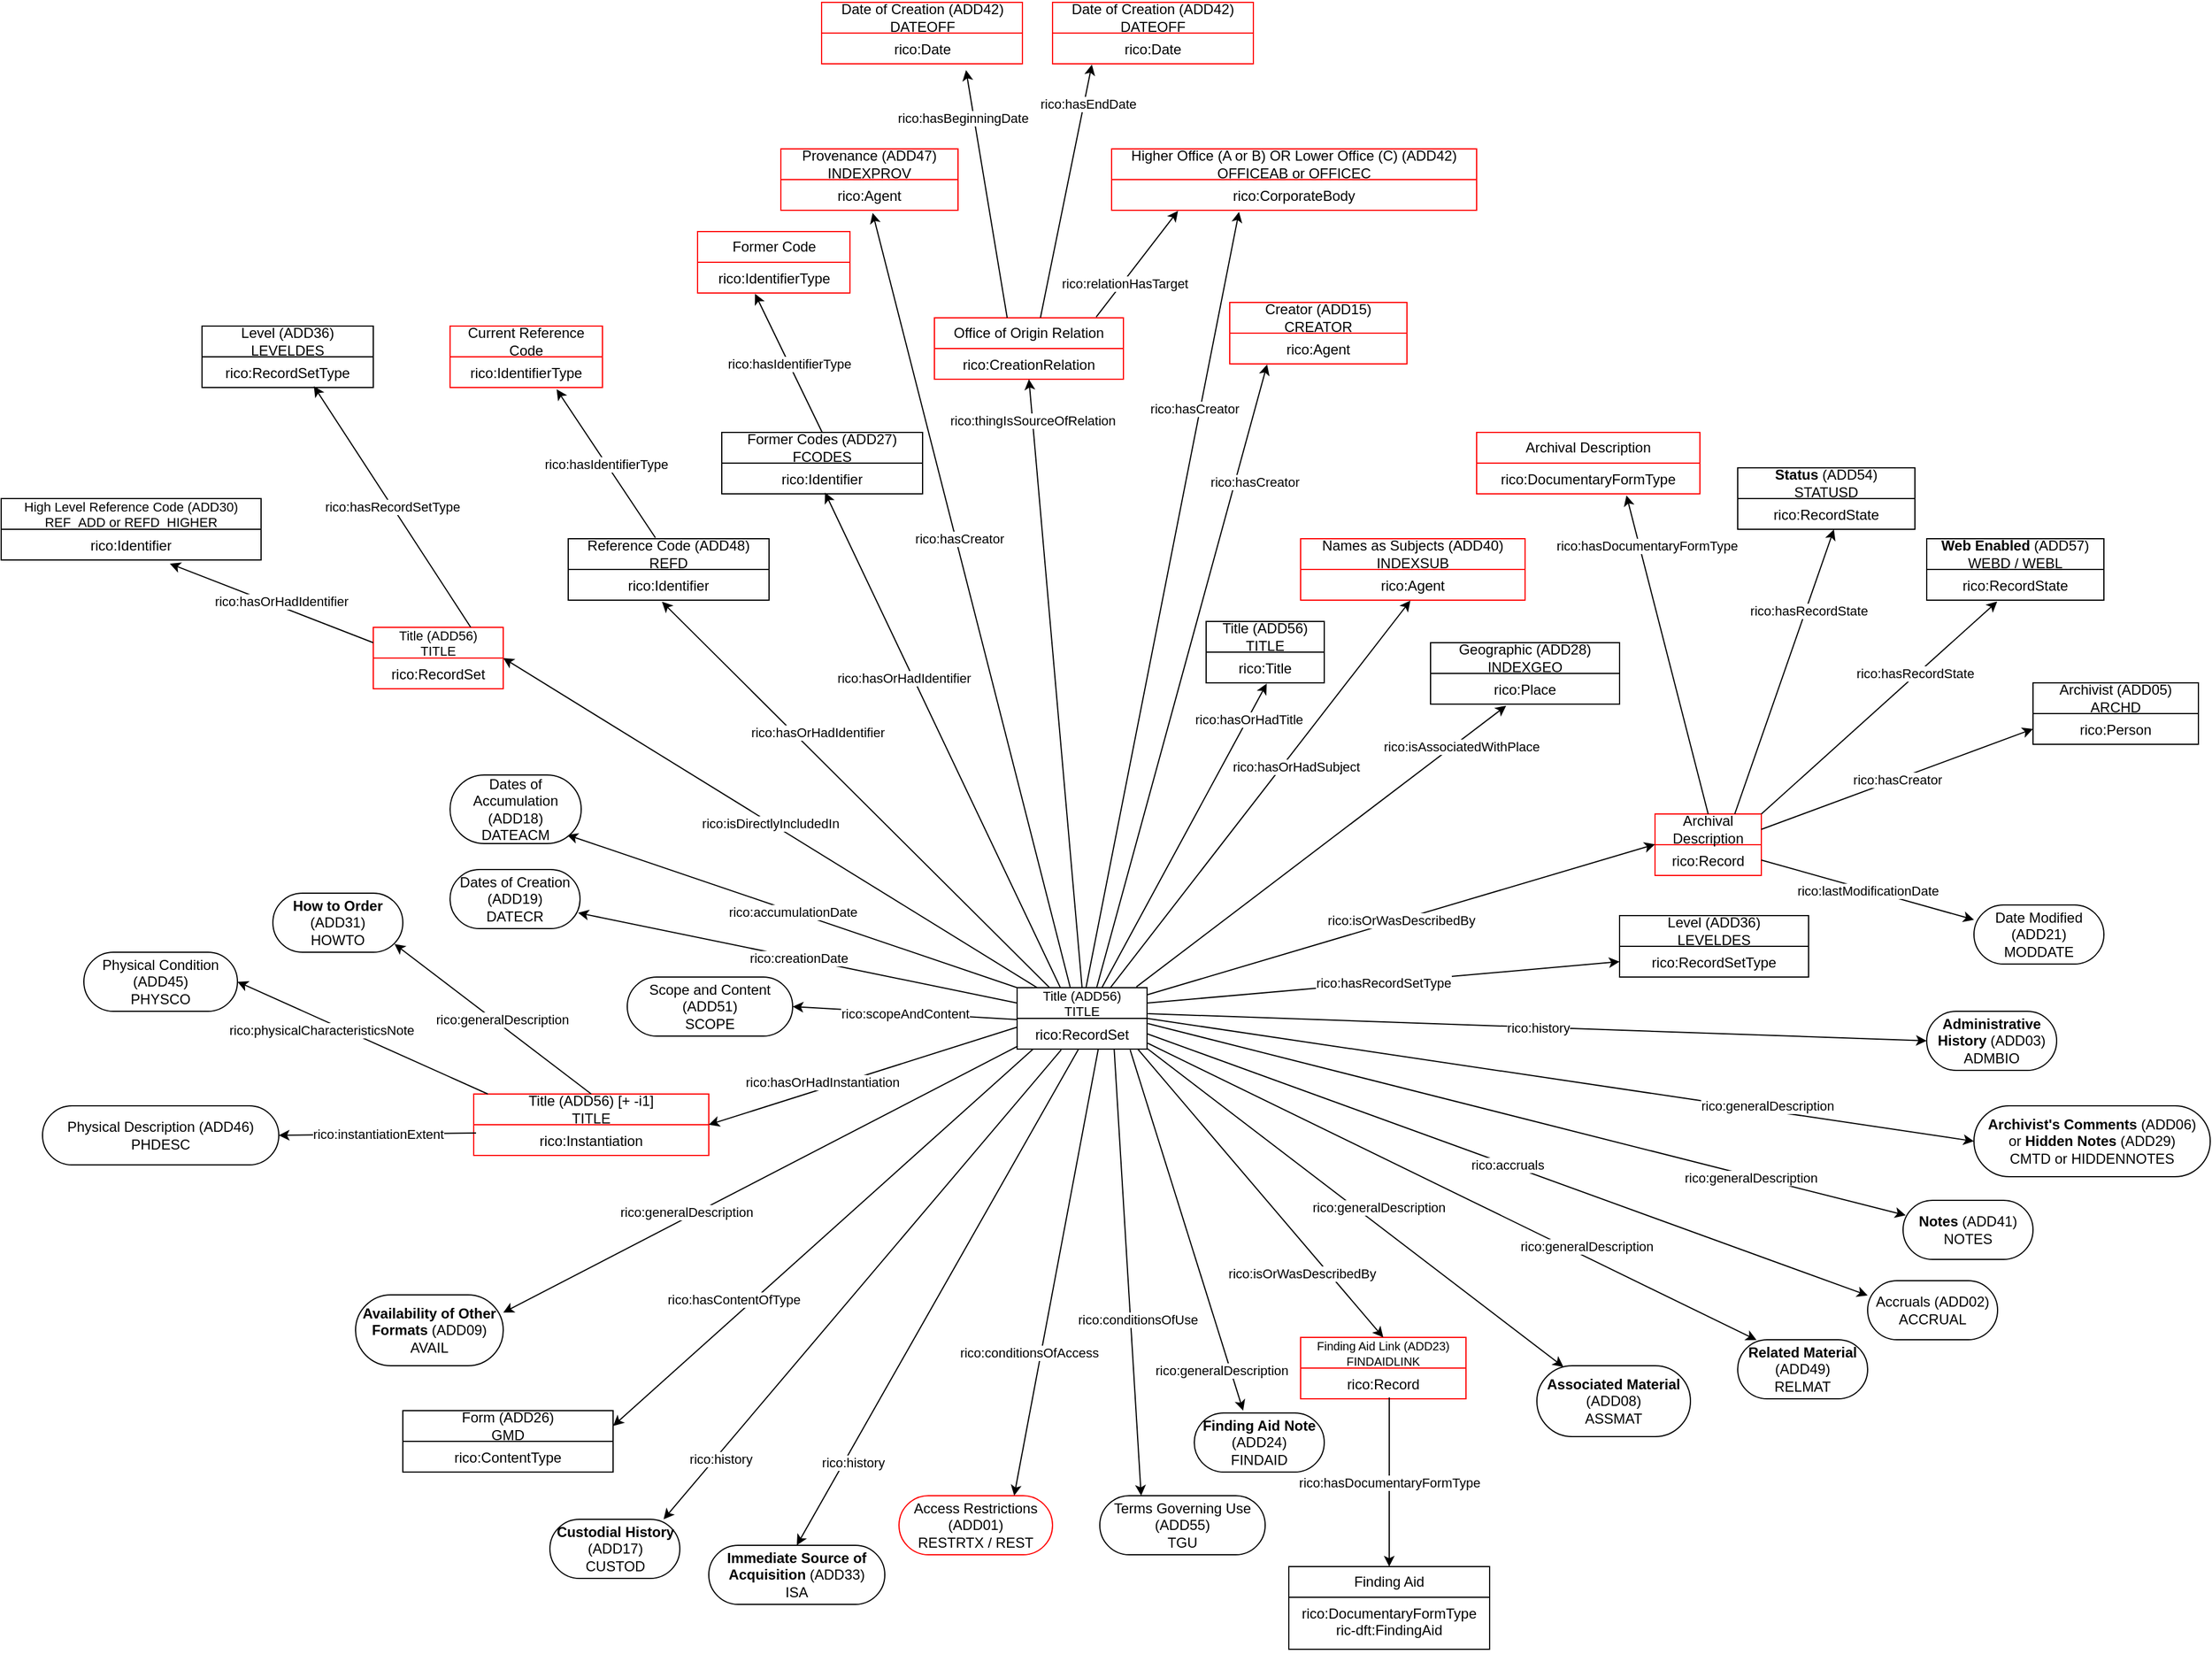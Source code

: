 <mxfile version="24.6.4" type="device">
  <diagram name="Page-1" id="_9r6geDOEYo5xFr4fmT0">
    <mxGraphModel dx="1909" dy="1660" grid="1" gridSize="10" guides="1" tooltips="1" connect="1" arrows="1" fold="1" page="1" pageScale="1" pageWidth="850" pageHeight="1100" background="#FFFFFF" math="0" shadow="0">
      <root>
        <mxCell id="0" />
        <mxCell id="1" parent="0" />
        <mxCell id="sWa0SD8Ajx1KSGOqKPP4-1" value="&lt;font style=&quot;font-size: 11px;&quot;&gt;Title (ADD56)&lt;/font&gt;&lt;div style=&quot;font-size: 11px;&quot;&gt;&lt;font style=&quot;font-size: 11px;&quot;&gt;TITLE&lt;/font&gt;&lt;/div&gt;" style="swimlane;fontStyle=0;childLayout=stackLayout;horizontal=1;startSize=26;fillColor=none;horizontalStack=0;resizeParent=1;resizeParentMax=0;resizeLast=0;collapsible=1;marginBottom=0;whiteSpace=wrap;html=1;" parent="1" vertex="1">
          <mxGeometry x="320" y="370" width="110" height="52" as="geometry" />
        </mxCell>
        <mxCell id="sWa0SD8Ajx1KSGOqKPP4-2" value="rico:RecordSet" style="text;strokeColor=none;fillColor=none;align=center;verticalAlign=top;spacingLeft=4;spacingRight=4;overflow=hidden;rotatable=0;points=[[0,0.5],[1,0.5]];portConstraint=eastwest;whiteSpace=wrap;html=1;" parent="sWa0SD8Ajx1KSGOqKPP4-1" vertex="1">
          <mxGeometry y="26" width="110" height="26" as="geometry" />
        </mxCell>
        <mxCell id="sWa0SD8Ajx1KSGOqKPP4-3" value="Level (ADD36)&lt;div&gt;LEVELDES&lt;/div&gt;" style="swimlane;fontStyle=0;childLayout=stackLayout;horizontal=1;startSize=26;fillColor=none;horizontalStack=0;resizeParent=1;resizeParentMax=0;resizeLast=0;collapsible=1;marginBottom=0;whiteSpace=wrap;html=1;" parent="1" vertex="1">
          <mxGeometry x="830" y="309" width="160" height="52" as="geometry">
            <mxRectangle x="981" y="570" width="50" height="40" as="alternateBounds" />
          </mxGeometry>
        </mxCell>
        <mxCell id="sWa0SD8Ajx1KSGOqKPP4-4" value="rico:RecordSetType&lt;div&gt;&lt;br&gt;&lt;/div&gt;" style="text;strokeColor=none;fillColor=none;align=center;verticalAlign=top;spacingLeft=4;spacingRight=4;overflow=hidden;rotatable=0;points=[[0,0.5],[1,0.5]];portConstraint=eastwest;whiteSpace=wrap;html=1;" parent="sWa0SD8Ajx1KSGOqKPP4-3" vertex="1">
          <mxGeometry y="26" width="160" height="26" as="geometry" />
        </mxCell>
        <mxCell id="sWa0SD8Ajx1KSGOqKPP4-5" value="" style="endArrow=classic;html=1;rounded=0;entryX=0;entryY=0.5;entryDx=0;entryDy=0;exitX=1;exitY=0.25;exitDx=0;exitDy=0;" parent="1" source="sWa0SD8Ajx1KSGOqKPP4-1" target="sWa0SD8Ajx1KSGOqKPP4-4" edge="1">
          <mxGeometry relative="1" as="geometry">
            <mxPoint x="530" y="380" as="sourcePoint" />
            <mxPoint x="610" y="390" as="targetPoint" />
          </mxGeometry>
        </mxCell>
        <mxCell id="sWa0SD8Ajx1KSGOqKPP4-6" value="rico:hasRecordSetType" style="edgeLabel;resizable=0;html=1;;align=center;verticalAlign=middle;" parent="sWa0SD8Ajx1KSGOqKPP4-5" connectable="0" vertex="1">
          <mxGeometry relative="1" as="geometry" />
        </mxCell>
        <mxCell id="sWa0SD8Ajx1KSGOqKPP4-11" value="Scope and Content (ADD51)&lt;div&gt;SCOPE&lt;/div&gt;" style="html=1;whiteSpace=wrap;rounded=1;arcSize=50;" parent="1" vertex="1">
          <mxGeometry x="-10" y="361" width="140" height="50" as="geometry" />
        </mxCell>
        <mxCell id="sWa0SD8Ajx1KSGOqKPP4-12" value="" style="endArrow=classic;html=1;rounded=0;exitX=0.003;exitY=0.038;exitDx=0;exitDy=0;exitPerimeter=0;entryX=1;entryY=0.5;entryDx=0;entryDy=0;" parent="1" source="sWa0SD8Ajx1KSGOqKPP4-2" target="sWa0SD8Ajx1KSGOqKPP4-11" edge="1">
          <mxGeometry relative="1" as="geometry">
            <mxPoint x="290" y="400" as="sourcePoint" />
            <mxPoint x="130" y="400" as="targetPoint" />
          </mxGeometry>
        </mxCell>
        <mxCell id="sWa0SD8Ajx1KSGOqKPP4-13" value="rico:scopeAndContent" style="edgeLabel;resizable=0;html=1;;align=center;verticalAlign=middle;" parent="sWa0SD8Ajx1KSGOqKPP4-12" connectable="0" vertex="1">
          <mxGeometry relative="1" as="geometry" />
        </mxCell>
        <mxCell id="sWa0SD8Ajx1KSGOqKPP4-14" value="&lt;font style=&quot;font-size: 12px;&quot;&gt;Title (ADD56) [+ -i1]&lt;/font&gt;&lt;div style=&quot;&quot;&gt;TITLE&lt;/div&gt;" style="swimlane;fontStyle=0;childLayout=stackLayout;horizontal=1;startSize=26;fillColor=none;horizontalStack=0;resizeParent=1;resizeParentMax=0;resizeLast=0;collapsible=1;marginBottom=0;whiteSpace=wrap;html=1;strokeColor=#FF0000;" parent="1" vertex="1">
          <mxGeometry x="-140" y="460" width="199" height="52" as="geometry" />
        </mxCell>
        <mxCell id="sWa0SD8Ajx1KSGOqKPP4-15" value="rico:Instantiation&lt;div&gt;&lt;br&gt;&lt;/div&gt;" style="text;strokeColor=none;fillColor=none;align=center;verticalAlign=top;spacingLeft=4;spacingRight=4;overflow=hidden;rotatable=0;points=[[0,0.5],[1,0.5]];portConstraint=eastwest;whiteSpace=wrap;html=1;" parent="sWa0SD8Ajx1KSGOqKPP4-14" vertex="1">
          <mxGeometry y="26" width="199" height="26" as="geometry" />
        </mxCell>
        <mxCell id="K4QZWATomJR9_dxTVFmW-19" value="" style="endArrow=classic;html=1;rounded=0;entryX=0.875;entryY=0;entryDx=0;entryDy=0;entryPerimeter=0;exitX=0.339;exitY=1.026;exitDx=0;exitDy=0;exitPerimeter=0;" parent="1" source="sWa0SD8Ajx1KSGOqKPP4-2" target="K4QZWATomJR9_dxTVFmW-21" edge="1">
          <mxGeometry relative="1" as="geometry">
            <mxPoint x="361" y="420" as="sourcePoint" />
            <mxPoint x="260" y="770" as="targetPoint" />
          </mxGeometry>
        </mxCell>
        <mxCell id="K4QZWATomJR9_dxTVFmW-20" value="rico:history" style="edgeLabel;resizable=0;html=1;;align=center;verticalAlign=middle;" parent="K4QZWATomJR9_dxTVFmW-19" connectable="0" vertex="1">
          <mxGeometry relative="1" as="geometry">
            <mxPoint x="-120" y="147" as="offset" />
          </mxGeometry>
        </mxCell>
        <mxCell id="K4QZWATomJR9_dxTVFmW-21" value="&lt;b&gt;Custodial History &lt;/b&gt;(ADD17)&lt;div&gt;CUSTOD&lt;/div&gt;" style="html=1;whiteSpace=wrap;rounded=1;arcSize=50;" parent="1" vertex="1">
          <mxGeometry x="-75.5" y="820" width="110" height="50" as="geometry" />
        </mxCell>
        <mxCell id="K4QZWATomJR9_dxTVFmW-24" value="&lt;b&gt;Immediate Source of Acquisition &lt;/b&gt;(ADD33)&lt;div&gt;ISA&lt;/div&gt;" style="html=1;whiteSpace=wrap;rounded=1;arcSize=50;" parent="1" vertex="1">
          <mxGeometry x="59" y="842" width="149" height="50" as="geometry" />
        </mxCell>
        <mxCell id="K4QZWATomJR9_dxTVFmW-27" value="" style="endArrow=classic;html=1;rounded=0;entryX=0.5;entryY=0;entryDx=0;entryDy=0;exitX=0.471;exitY=1.013;exitDx=0;exitDy=0;exitPerimeter=0;" parent="1" source="sWa0SD8Ajx1KSGOqKPP4-2" target="K4QZWATomJR9_dxTVFmW-24" edge="1">
          <mxGeometry relative="1" as="geometry">
            <mxPoint x="370" y="430" as="sourcePoint" />
            <mxPoint x="208" y="805" as="targetPoint" />
          </mxGeometry>
        </mxCell>
        <mxCell id="K4QZWATomJR9_dxTVFmW-28" value="rico:history" style="edgeLabel;resizable=0;html=1;;align=center;verticalAlign=middle;" parent="K4QZWATomJR9_dxTVFmW-27" connectable="0" vertex="1">
          <mxGeometry relative="1" as="geometry">
            <mxPoint x="-72" y="139" as="offset" />
          </mxGeometry>
        </mxCell>
        <mxCell id="K4QZWATomJR9_dxTVFmW-37" value="" style="endArrow=classic;html=1;rounded=0;entryX=1;entryY=0.5;entryDx=0;entryDy=0;exitX=-0.002;exitY=0.288;exitDx=0;exitDy=0;exitPerimeter=0;" parent="1" source="sWa0SD8Ajx1KSGOqKPP4-2" target="sWa0SD8Ajx1KSGOqKPP4-14" edge="1">
          <mxGeometry relative="1" as="geometry">
            <mxPoint x="280" y="420" as="sourcePoint" />
            <mxPoint x="110" y="490" as="targetPoint" />
          </mxGeometry>
        </mxCell>
        <mxCell id="K4QZWATomJR9_dxTVFmW-38" value="rico:hasOrHadInstantiation" style="edgeLabel;resizable=0;html=1;;align=center;verticalAlign=middle;" parent="K4QZWATomJR9_dxTVFmW-37" connectable="0" vertex="1">
          <mxGeometry relative="1" as="geometry">
            <mxPoint x="-34" y="5" as="offset" />
          </mxGeometry>
        </mxCell>
        <mxCell id="K4QZWATomJR9_dxTVFmW-41" value="" style="endArrow=classic;html=1;rounded=0;entryX=1;entryY=0.5;entryDx=0;entryDy=0;exitX=0.01;exitY=0.269;exitDx=0;exitDy=0;exitPerimeter=0;" parent="1" source="sWa0SD8Ajx1KSGOqKPP4-15" target="K4QZWATomJR9_dxTVFmW-45" edge="1">
          <mxGeometry relative="1" as="geometry">
            <mxPoint x="-140" y="494.5" as="sourcePoint" />
            <mxPoint x="-290" y="494.5" as="targetPoint" />
          </mxGeometry>
        </mxCell>
        <mxCell id="K4QZWATomJR9_dxTVFmW-42" value="rico:instantiationExtent" style="edgeLabel;resizable=0;html=1;;align=center;verticalAlign=middle;" parent="K4QZWATomJR9_dxTVFmW-41" connectable="0" vertex="1">
          <mxGeometry relative="1" as="geometry" />
        </mxCell>
        <mxCell id="K4QZWATomJR9_dxTVFmW-45" value="Physical Description (ADD46) PHDESC" style="html=1;whiteSpace=wrap;rounded=1;arcSize=50;strokeColor=#000000;" parent="1" vertex="1">
          <mxGeometry x="-505" y="470" width="200" height="50" as="geometry" />
        </mxCell>
        <mxCell id="vEi_3DjQt7wcUmB-cSFn-1" value="" style="endArrow=classic;html=1;rounded=0;entryX=0.75;entryY=0;entryDx=0;entryDy=0;exitX=0.624;exitY=1.013;exitDx=0;exitDy=0;exitPerimeter=0;" parent="1" source="sWa0SD8Ajx1KSGOqKPP4-2" target="vEi_3DjQt7wcUmB-cSFn-3" edge="1">
          <mxGeometry relative="1" as="geometry">
            <mxPoint x="390" y="422" as="sourcePoint" />
            <mxPoint x="360" y="770" as="targetPoint" />
          </mxGeometry>
        </mxCell>
        <mxCell id="vEi_3DjQt7wcUmB-cSFn-2" value="rico:conditionsOfAccess" style="edgeLabel;resizable=0;html=1;;align=center;verticalAlign=middle;" parent="vEi_3DjQt7wcUmB-cSFn-1" connectable="0" vertex="1">
          <mxGeometry relative="1" as="geometry">
            <mxPoint x="-23" y="68" as="offset" />
          </mxGeometry>
        </mxCell>
        <mxCell id="vEi_3DjQt7wcUmB-cSFn-3" value="Access Restrictions (ADD01)&lt;div&gt;RESTRTX / REST&lt;/div&gt;" style="html=1;whiteSpace=wrap;rounded=1;arcSize=50;strokeColor=#FF0000;" parent="1" vertex="1">
          <mxGeometry x="220" y="800" width="130" height="50" as="geometry" />
        </mxCell>
        <mxCell id="vEi_3DjQt7wcUmB-cSFn-4" value="" style="endArrow=classic;html=1;rounded=0;entryX=0.25;entryY=0;entryDx=0;entryDy=0;exitX=0.747;exitY=1.006;exitDx=0;exitDy=0;exitPerimeter=0;" parent="1" source="sWa0SD8Ajx1KSGOqKPP4-2" target="vEi_3DjQt7wcUmB-cSFn-6" edge="1">
          <mxGeometry relative="1" as="geometry">
            <mxPoint x="400" y="430" as="sourcePoint" />
            <mxPoint x="420" y="780" as="targetPoint" />
          </mxGeometry>
        </mxCell>
        <mxCell id="vEi_3DjQt7wcUmB-cSFn-5" value="rico:conditionsOfUse" style="edgeLabel;resizable=0;html=1;;align=center;verticalAlign=middle;" parent="vEi_3DjQt7wcUmB-cSFn-4" connectable="0" vertex="1">
          <mxGeometry relative="1" as="geometry">
            <mxPoint x="8" y="39" as="offset" />
          </mxGeometry>
        </mxCell>
        <mxCell id="vEi_3DjQt7wcUmB-cSFn-6" value="Terms Governing Use (ADD55)&lt;div&gt;TGU&lt;/div&gt;" style="html=1;whiteSpace=wrap;rounded=1;arcSize=50;" parent="1" vertex="1">
          <mxGeometry x="390" y="800" width="140" height="50" as="geometry" />
        </mxCell>
        <mxCell id="vEi_3DjQt7wcUmB-cSFn-7" value="" style="endArrow=classic;html=1;rounded=0;entryX=0.376;entryY=-0.04;entryDx=0;entryDy=0;entryPerimeter=0;exitX=0.87;exitY=1.026;exitDx=0;exitDy=0;exitPerimeter=0;" parent="1" source="sWa0SD8Ajx1KSGOqKPP4-2" target="vEi_3DjQt7wcUmB-cSFn-9" edge="1">
          <mxGeometry relative="1" as="geometry">
            <mxPoint x="420" y="420" as="sourcePoint" />
            <mxPoint x="510" y="700" as="targetPoint" />
          </mxGeometry>
        </mxCell>
        <mxCell id="vEi_3DjQt7wcUmB-cSFn-8" value="rico:generalDescription" style="edgeLabel;resizable=0;html=1;;align=center;verticalAlign=middle;" parent="vEi_3DjQt7wcUmB-cSFn-7" connectable="0" vertex="1">
          <mxGeometry relative="1" as="geometry">
            <mxPoint x="29" y="118" as="offset" />
          </mxGeometry>
        </mxCell>
        <mxCell id="vEi_3DjQt7wcUmB-cSFn-9" value="&lt;b&gt;Finding Aid Note &lt;/b&gt;(ADD24)&lt;div&gt;FINDAID&lt;/div&gt;" style="html=1;whiteSpace=wrap;rounded=1;arcSize=50;" parent="1" vertex="1">
          <mxGeometry x="470" y="730" width="110" height="50" as="geometry" />
        </mxCell>
        <mxCell id="vEi_3DjQt7wcUmB-cSFn-10" value="&lt;font style=&quot;font-size: 10px;&quot;&gt;Finding Aid Link (ADD23)&lt;/font&gt;&lt;div style=&quot;font-size: 10px;&quot;&gt;&lt;font style=&quot;font-size: 10px;&quot;&gt;FINDAIDLINK&lt;/font&gt;&lt;/div&gt;" style="swimlane;fontStyle=0;childLayout=stackLayout;horizontal=1;startSize=26;fillColor=none;horizontalStack=0;resizeParent=1;resizeParentMax=0;resizeLast=0;collapsible=1;marginBottom=0;whiteSpace=wrap;html=1;strokeColor=#FF0000;" parent="1" vertex="1">
          <mxGeometry x="560" y="666" width="140" height="52" as="geometry" />
        </mxCell>
        <mxCell id="vEi_3DjQt7wcUmB-cSFn-11" value="rico:Record" style="text;strokeColor=none;fillColor=none;align=center;verticalAlign=top;spacingLeft=4;spacingRight=4;overflow=hidden;rotatable=0;points=[[0,0.5],[1,0.5]];portConstraint=eastwest;whiteSpace=wrap;html=1;" parent="vEi_3DjQt7wcUmB-cSFn-10" vertex="1">
          <mxGeometry y="26" width="140" height="26" as="geometry" />
        </mxCell>
        <mxCell id="vEi_3DjQt7wcUmB-cSFn-14" value="Finding Aid" style="swimlane;fontStyle=0;childLayout=stackLayout;horizontal=1;startSize=26;fillColor=none;horizontalStack=0;resizeParent=1;resizeParentMax=0;resizeLast=0;collapsible=1;marginBottom=0;whiteSpace=wrap;html=1;" parent="1" vertex="1">
          <mxGeometry x="550" y="860" width="170" height="70" as="geometry">
            <mxRectangle x="981" y="570" width="50" height="40" as="alternateBounds" />
          </mxGeometry>
        </mxCell>
        <mxCell id="vEi_3DjQt7wcUmB-cSFn-15" value="rico:DocumentaryFormType&lt;div&gt;ric-dft:FindingAid&lt;br&gt;&lt;div&gt;&lt;br&gt;&lt;/div&gt;&lt;/div&gt;" style="text;strokeColor=none;fillColor=none;align=center;verticalAlign=top;spacingLeft=4;spacingRight=4;overflow=hidden;rotatable=0;points=[[0,0.5],[1,0.5]];portConstraint=eastwest;whiteSpace=wrap;html=1;" parent="vEi_3DjQt7wcUmB-cSFn-14" vertex="1">
          <mxGeometry y="26" width="170" height="44" as="geometry" />
        </mxCell>
        <mxCell id="vEi_3DjQt7wcUmB-cSFn-16" value="" style="endArrow=classic;html=1;rounded=0;entryX=0.5;entryY=0;entryDx=0;entryDy=0;exitX=0.536;exitY=0.957;exitDx=0;exitDy=0;exitPerimeter=0;" parent="1" source="vEi_3DjQt7wcUmB-cSFn-11" target="vEi_3DjQt7wcUmB-cSFn-14" edge="1">
          <mxGeometry relative="1" as="geometry">
            <mxPoint x="630" y="750" as="sourcePoint" />
            <mxPoint x="850" y="770" as="targetPoint" />
          </mxGeometry>
        </mxCell>
        <mxCell id="vEi_3DjQt7wcUmB-cSFn-17" value="rico:hasDocumentaryFormType" style="edgeLabel;resizable=0;html=1;;align=center;verticalAlign=middle;" parent="vEi_3DjQt7wcUmB-cSFn-16" connectable="0" vertex="1">
          <mxGeometry relative="1" as="geometry" />
        </mxCell>
        <mxCell id="wiPwyt0miK05mvKJtJq--1" value="" style="endArrow=classic;html=1;rounded=0;entryX=0.5;entryY=0;entryDx=0;entryDy=0;exitX=0.926;exitY=0.987;exitDx=0;exitDy=0;exitPerimeter=0;" parent="1" source="sWa0SD8Ajx1KSGOqKPP4-2" target="vEi_3DjQt7wcUmB-cSFn-10" edge="1">
          <mxGeometry relative="1" as="geometry">
            <mxPoint x="440" y="440" as="sourcePoint" />
            <mxPoint x="540" y="532" as="targetPoint" />
          </mxGeometry>
        </mxCell>
        <mxCell id="wiPwyt0miK05mvKJtJq--2" value="rico:isOrWasDescribedBy" style="edgeLabel;resizable=0;html=1;;align=center;verticalAlign=middle;" parent="wiPwyt0miK05mvKJtJq--1" connectable="0" vertex="1">
          <mxGeometry relative="1" as="geometry">
            <mxPoint x="35" y="68" as="offset" />
          </mxGeometry>
        </mxCell>
        <mxCell id="wiPwyt0miK05mvKJtJq--11" value="" style="endArrow=classic;html=1;rounded=0;exitX=1;exitY=0.5;exitDx=0;exitDy=0;entryX=0;entryY=0.25;entryDx=0;entryDy=0;" parent="1" source="sWa0SD8Ajx1KSGOqKPP4-2" target="wiPwyt0miK05mvKJtJq--13" edge="1">
          <mxGeometry relative="1" as="geometry">
            <mxPoint x="550" y="450" as="sourcePoint" />
            <mxPoint x="920" y="580" as="targetPoint" />
          </mxGeometry>
        </mxCell>
        <mxCell id="wiPwyt0miK05mvKJtJq--12" value="rico:accruals" style="edgeLabel;resizable=0;html=1;;align=center;verticalAlign=middle;" parent="wiPwyt0miK05mvKJtJq--11" connectable="0" vertex="1">
          <mxGeometry relative="1" as="geometry" />
        </mxCell>
        <mxCell id="wiPwyt0miK05mvKJtJq--13" value="Accruals (ADD02)&lt;div&gt;ACCRUAL&lt;/div&gt;" style="html=1;whiteSpace=wrap;rounded=1;arcSize=50;" parent="1" vertex="1">
          <mxGeometry x="1040" y="618" width="110" height="50" as="geometry" />
        </mxCell>
        <mxCell id="wiPwyt0miK05mvKJtJq--14" value="" style="endArrow=classic;html=1;rounded=0;exitX=1.006;exitY=0.167;exitDx=0;exitDy=0;exitPerimeter=0;entryX=0.02;entryY=0.253;entryDx=0;entryDy=0;entryPerimeter=0;" parent="1" source="sWa0SD8Ajx1KSGOqKPP4-2" target="wiPwyt0miK05mvKJtJq--16" edge="1">
          <mxGeometry relative="1" as="geometry">
            <mxPoint x="500" y="420" as="sourcePoint" />
            <mxPoint x="910" y="520" as="targetPoint" />
          </mxGeometry>
        </mxCell>
        <mxCell id="wiPwyt0miK05mvKJtJq--15" value="rico:generalDescription" style="edgeLabel;resizable=0;html=1;;align=center;verticalAlign=middle;" parent="wiPwyt0miK05mvKJtJq--14" connectable="0" vertex="1">
          <mxGeometry relative="1" as="geometry">
            <mxPoint x="189" y="49" as="offset" />
          </mxGeometry>
        </mxCell>
        <mxCell id="wiPwyt0miK05mvKJtJq--16" value="&lt;b&gt;Notes &lt;/b&gt;(ADD41)&lt;div&gt;NOTES&lt;/div&gt;" style="html=1;whiteSpace=wrap;rounded=1;arcSize=50;" parent="1" vertex="1">
          <mxGeometry x="1070" y="550" width="110" height="50" as="geometry" />
        </mxCell>
        <mxCell id="wiPwyt0miK05mvKJtJq--17" value="" style="endArrow=classic;html=1;rounded=0;entryX=1;entryY=0.5;entryDx=0;entryDy=0;exitX=0.06;exitY=0;exitDx=0;exitDy=0;exitPerimeter=0;" parent="1" source="sWa0SD8Ajx1KSGOqKPP4-14" target="wiPwyt0miK05mvKJtJq--19" edge="1">
          <mxGeometry relative="1" as="geometry">
            <mxPoint x="-50" y="430" as="sourcePoint" />
            <mxPoint x="-270.0" y="396" as="targetPoint" />
          </mxGeometry>
        </mxCell>
        <mxCell id="wiPwyt0miK05mvKJtJq--18" value="rico:physicalCharacteristicsNote" style="edgeLabel;resizable=0;html=1;;align=center;verticalAlign=middle;" parent="wiPwyt0miK05mvKJtJq--17" connectable="0" vertex="1">
          <mxGeometry relative="1" as="geometry">
            <mxPoint x="-35" y="-7" as="offset" />
          </mxGeometry>
        </mxCell>
        <mxCell id="wiPwyt0miK05mvKJtJq--19" value="Physical Condition (ADD45)&lt;div&gt;PHYSCO&lt;/div&gt;" style="html=1;whiteSpace=wrap;rounded=1;arcSize=50;strokeColor=#000000;" parent="1" vertex="1">
          <mxGeometry x="-470" y="340" width="130" height="50" as="geometry" />
        </mxCell>
        <mxCell id="wiPwyt0miK05mvKJtJq--20" value="" style="endArrow=classic;html=1;rounded=0;exitX=0.5;exitY=0;exitDx=0;exitDy=0;entryX=0.936;entryY=0.86;entryDx=0;entryDy=0;entryPerimeter=0;" parent="1" source="sWa0SD8Ajx1KSGOqKPP4-14" target="wiPwyt0miK05mvKJtJq--22" edge="1">
          <mxGeometry relative="1" as="geometry">
            <mxPoint x="-211" y="350" as="sourcePoint" />
            <mxPoint x="-130" y="290" as="targetPoint" />
          </mxGeometry>
        </mxCell>
        <mxCell id="wiPwyt0miK05mvKJtJq--21" value="rico:generalDescription" style="edgeLabel;resizable=0;html=1;;align=center;verticalAlign=middle;" parent="wiPwyt0miK05mvKJtJq--20" connectable="0" vertex="1">
          <mxGeometry relative="1" as="geometry">
            <mxPoint x="7" as="offset" />
          </mxGeometry>
        </mxCell>
        <mxCell id="wiPwyt0miK05mvKJtJq--22" value="&lt;b&gt;How to Order &lt;/b&gt;(ADD31)&lt;div&gt;HOWTO&lt;/div&gt;" style="html=1;whiteSpace=wrap;rounded=1;arcSize=50;" parent="1" vertex="1">
          <mxGeometry x="-310" y="290" width="110" height="50" as="geometry" />
        </mxCell>
        <mxCell id="wiPwyt0miK05mvKJtJq--23" value="Reference Code (ADD48)&lt;div&gt;REFD&lt;/div&gt;" style="swimlane;fontStyle=0;childLayout=stackLayout;horizontal=1;startSize=26;fillColor=none;horizontalStack=0;resizeParent=1;resizeParentMax=0;resizeLast=0;collapsible=1;marginBottom=0;whiteSpace=wrap;html=1;" parent="1" vertex="1">
          <mxGeometry x="-60" y="-10" width="170" height="52" as="geometry">
            <mxRectangle x="981" y="570" width="50" height="40" as="alternateBounds" />
          </mxGeometry>
        </mxCell>
        <mxCell id="wiPwyt0miK05mvKJtJq--24" value="rico:Identifier&lt;div&gt;&lt;br&gt;&lt;/div&gt;" style="text;strokeColor=none;fillColor=none;align=center;verticalAlign=top;spacingLeft=4;spacingRight=4;overflow=hidden;rotatable=0;points=[[0,0.5],[1,0.5]];portConstraint=eastwest;whiteSpace=wrap;html=1;" parent="wiPwyt0miK05mvKJtJq--23" vertex="1">
          <mxGeometry y="26" width="170" height="26" as="geometry" />
        </mxCell>
        <mxCell id="wiPwyt0miK05mvKJtJq--25" value="" style="endArrow=classic;html=1;rounded=0;exitX=0.25;exitY=0;exitDx=0;exitDy=0;entryX=0.467;entryY=1.051;entryDx=0;entryDy=0;entryPerimeter=0;" parent="1" source="sWa0SD8Ajx1KSGOqKPP4-1" target="wiPwyt0miK05mvKJtJq--24" edge="1">
          <mxGeometry relative="1" as="geometry">
            <mxPoint x="340" y="362" as="sourcePoint" />
            <mxPoint x="260" y="242" as="targetPoint" />
          </mxGeometry>
        </mxCell>
        <mxCell id="wiPwyt0miK05mvKJtJq--26" value="rico:hasOrHadIdentifier" style="edgeLabel;resizable=0;html=1;;align=center;verticalAlign=middle;" parent="wiPwyt0miK05mvKJtJq--25" connectable="0" vertex="1">
          <mxGeometry relative="1" as="geometry">
            <mxPoint x="-33" y="-53" as="offset" />
          </mxGeometry>
        </mxCell>
        <mxCell id="wiPwyt0miK05mvKJtJq--27" value="" style="endArrow=classic;html=1;rounded=0;entryX=0.514;entryY=0.957;entryDx=0;entryDy=0;entryPerimeter=0;exitX=0.334;exitY=0.004;exitDx=0;exitDy=0;exitPerimeter=0;" parent="1" source="sWa0SD8Ajx1KSGOqKPP4-1" target="wiPwyt0miK05mvKJtJq--30" edge="1">
          <mxGeometry relative="1" as="geometry">
            <mxPoint x="330" y="330" as="sourcePoint" />
            <mxPoint x="330" y="36.5" as="targetPoint" />
          </mxGeometry>
        </mxCell>
        <mxCell id="wiPwyt0miK05mvKJtJq--28" value="rico:hasOrHadIdentifier" style="edgeLabel;resizable=0;html=1;;align=center;verticalAlign=middle;" parent="wiPwyt0miK05mvKJtJq--27" connectable="0" vertex="1">
          <mxGeometry relative="1" as="geometry">
            <mxPoint x="-33" y="-53" as="offset" />
          </mxGeometry>
        </mxCell>
        <mxCell id="wiPwyt0miK05mvKJtJq--29" value="Former Codes (ADD27)&lt;div&gt;FCODES&lt;/div&gt;" style="swimlane;fontStyle=0;childLayout=stackLayout;horizontal=1;startSize=26;fillColor=none;horizontalStack=0;resizeParent=1;resizeParentMax=0;resizeLast=0;collapsible=1;marginBottom=0;whiteSpace=wrap;html=1;" parent="1" vertex="1">
          <mxGeometry x="70" y="-100" width="170" height="52" as="geometry">
            <mxRectangle x="981" y="570" width="50" height="40" as="alternateBounds" />
          </mxGeometry>
        </mxCell>
        <mxCell id="wiPwyt0miK05mvKJtJq--30" value="rico:Identifier&lt;div&gt;&lt;br&gt;&lt;/div&gt;" style="text;strokeColor=none;fillColor=none;align=center;verticalAlign=top;spacingLeft=4;spacingRight=4;overflow=hidden;rotatable=0;points=[[0,0.5],[1,0.5]];portConstraint=eastwest;whiteSpace=wrap;html=1;" parent="wiPwyt0miK05mvKJtJq--29" vertex="1">
          <mxGeometry y="26" width="170" height="26" as="geometry" />
        </mxCell>
        <mxCell id="wiPwyt0miK05mvKJtJq--31" value="" style="endArrow=classic;html=1;rounded=0;exitX=0.434;exitY=-0.017;exitDx=0;exitDy=0;exitPerimeter=0;entryX=0.699;entryY=1.06;entryDx=0;entryDy=0;entryPerimeter=0;" parent="1" source="wiPwyt0miK05mvKJtJq--23" target="wiPwyt0miK05mvKJtJq--34" edge="1">
          <mxGeometry relative="1" as="geometry">
            <mxPoint x="-180" y="-150" as="sourcePoint" />
            <mxPoint x="-40" y="-140" as="targetPoint" />
          </mxGeometry>
        </mxCell>
        <mxCell id="wiPwyt0miK05mvKJtJq--32" value="rico:hasIdentifierType" style="edgeLabel;resizable=0;html=1;;align=center;verticalAlign=middle;" parent="wiPwyt0miK05mvKJtJq--31" connectable="0" vertex="1">
          <mxGeometry relative="1" as="geometry" />
        </mxCell>
        <mxCell id="wiPwyt0miK05mvKJtJq--33" value="Current Reference Code" style="swimlane;fontStyle=0;childLayout=stackLayout;horizontal=1;startSize=26;fillColor=none;horizontalStack=0;resizeParent=1;resizeParentMax=0;resizeLast=0;collapsible=1;marginBottom=0;whiteSpace=wrap;html=1;strokeColor=#FF0000;" parent="1" vertex="1">
          <mxGeometry x="-160" y="-190" width="129" height="52" as="geometry">
            <mxRectangle x="981" y="570" width="50" height="40" as="alternateBounds" />
          </mxGeometry>
        </mxCell>
        <mxCell id="wiPwyt0miK05mvKJtJq--34" value="rico:IdentifierType&lt;div&gt;&lt;br&gt;&lt;/div&gt;" style="text;strokeColor=none;fillColor=none;align=center;verticalAlign=top;spacingLeft=4;spacingRight=4;overflow=hidden;rotatable=0;points=[[0,0.5],[1,0.5]];portConstraint=eastwest;whiteSpace=wrap;html=1;" parent="wiPwyt0miK05mvKJtJq--33" vertex="1">
          <mxGeometry y="26" width="129" height="26" as="geometry" />
        </mxCell>
        <mxCell id="wiPwyt0miK05mvKJtJq--35" value="" style="endArrow=classic;html=1;rounded=0;exitX=0.5;exitY=0;exitDx=0;exitDy=0;entryX=0.377;entryY=1.026;entryDx=0;entryDy=0;entryPerimeter=0;" parent="1" source="wiPwyt0miK05mvKJtJq--29" target="wiPwyt0miK05mvKJtJq--38" edge="1">
          <mxGeometry relative="1" as="geometry">
            <mxPoint x="150" y="-120" as="sourcePoint" />
            <mxPoint x="110" y="-180" as="targetPoint" />
          </mxGeometry>
        </mxCell>
        <mxCell id="wiPwyt0miK05mvKJtJq--36" value="rico:hasIdentifierType" style="edgeLabel;resizable=0;html=1;;align=center;verticalAlign=middle;" parent="wiPwyt0miK05mvKJtJq--35" connectable="0" vertex="1">
          <mxGeometry relative="1" as="geometry" />
        </mxCell>
        <mxCell id="wiPwyt0miK05mvKJtJq--37" value="Former Code" style="swimlane;fontStyle=0;childLayout=stackLayout;horizontal=1;startSize=26;fillColor=none;horizontalStack=0;resizeParent=1;resizeParentMax=0;resizeLast=0;collapsible=1;marginBottom=0;whiteSpace=wrap;html=1;strokeColor=#FF0000;" parent="1" vertex="1">
          <mxGeometry x="49.5" y="-270" width="129" height="52" as="geometry">
            <mxRectangle x="981" y="570" width="50" height="40" as="alternateBounds" />
          </mxGeometry>
        </mxCell>
        <mxCell id="wiPwyt0miK05mvKJtJq--38" value="rico:IdentifierType&lt;div&gt;&lt;br&gt;&lt;/div&gt;" style="text;strokeColor=none;fillColor=none;align=center;verticalAlign=top;spacingLeft=4;spacingRight=4;overflow=hidden;rotatable=0;points=[[0,0.5],[1,0.5]];portConstraint=eastwest;whiteSpace=wrap;html=1;" parent="wiPwyt0miK05mvKJtJq--37" vertex="1">
          <mxGeometry y="26" width="129" height="26" as="geometry" />
        </mxCell>
        <mxCell id="wiPwyt0miK05mvKJtJq--53" value="" style="endArrow=classic;html=1;rounded=0;entryX=0;entryY=-0.013;entryDx=0;entryDy=0;entryPerimeter=0;exitX=1.002;exitY=0.115;exitDx=0;exitDy=0;exitPerimeter=0;" parent="1" source="sWa0SD8Ajx1KSGOqKPP4-1" target="wiPwyt0miK05mvKJtJq--56" edge="1">
          <mxGeometry relative="1" as="geometry">
            <mxPoint x="500" y="370" as="sourcePoint" />
            <mxPoint x="800" y="240" as="targetPoint" />
          </mxGeometry>
        </mxCell>
        <mxCell id="wiPwyt0miK05mvKJtJq--54" value="rico:isOrWasDescribedBy" style="edgeLabel;resizable=0;html=1;;align=center;verticalAlign=middle;" parent="wiPwyt0miK05mvKJtJq--53" connectable="0" vertex="1">
          <mxGeometry relative="1" as="geometry" />
        </mxCell>
        <mxCell id="wiPwyt0miK05mvKJtJq--55" value="Archival Description" style="swimlane;fontStyle=0;childLayout=stackLayout;horizontal=1;startSize=26;fillColor=none;horizontalStack=0;resizeParent=1;resizeParentMax=0;resizeLast=0;collapsible=1;marginBottom=0;whiteSpace=wrap;html=1;strokeColor=#FF0000;" parent="1" vertex="1">
          <mxGeometry x="860" y="223" width="90" height="52" as="geometry" />
        </mxCell>
        <mxCell id="wiPwyt0miK05mvKJtJq--56" value="rico:Record" style="text;strokeColor=none;fillColor=none;align=center;verticalAlign=top;spacingLeft=4;spacingRight=4;overflow=hidden;rotatable=0;points=[[0,0.5],[1,0.5]];portConstraint=eastwest;whiteSpace=wrap;html=1;" parent="wiPwyt0miK05mvKJtJq--55" vertex="1">
          <mxGeometry y="26" width="90" height="26" as="geometry" />
        </mxCell>
        <mxCell id="wiPwyt0miK05mvKJtJq--63" value="Archivist (ADD05)&lt;div&gt;ARCHD&lt;/div&gt;" style="swimlane;fontStyle=0;childLayout=stackLayout;horizontal=1;startSize=26;fillColor=none;horizontalStack=0;resizeParent=1;resizeParentMax=0;resizeLast=0;collapsible=1;marginBottom=0;whiteSpace=wrap;html=1;" parent="1" vertex="1">
          <mxGeometry x="1180" y="112" width="140" height="52" as="geometry" />
        </mxCell>
        <mxCell id="wiPwyt0miK05mvKJtJq--64" value="rico:Person" style="text;strokeColor=none;fillColor=none;align=center;verticalAlign=top;spacingLeft=4;spacingRight=4;overflow=hidden;rotatable=0;points=[[0,0.5],[1,0.5]];portConstraint=eastwest;whiteSpace=wrap;html=1;" parent="wiPwyt0miK05mvKJtJq--63" vertex="1">
          <mxGeometry y="26" width="140" height="26" as="geometry" />
        </mxCell>
        <mxCell id="wiPwyt0miK05mvKJtJq--71" value="" style="endArrow=classic;html=1;rounded=0;exitX=0.409;exitY=-0.003;exitDx=0;exitDy=0;exitPerimeter=0;entryX=0.518;entryY=1.085;entryDx=0;entryDy=0;entryPerimeter=0;" parent="1" source="sWa0SD8Ajx1KSGOqKPP4-1" target="wiPwyt0miK05mvKJtJq--74" edge="1">
          <mxGeometry relative="1" as="geometry">
            <mxPoint x="350" y="210" as="sourcePoint" />
            <mxPoint x="210" y="-240" as="targetPoint" />
          </mxGeometry>
        </mxCell>
        <mxCell id="wiPwyt0miK05mvKJtJq--72" value="rico:hasCreator" style="edgeLabel;resizable=0;html=1;;align=center;verticalAlign=middle;" parent="wiPwyt0miK05mvKJtJq--71" connectable="0" vertex="1">
          <mxGeometry relative="1" as="geometry">
            <mxPoint x="-11" y="-52" as="offset" />
          </mxGeometry>
        </mxCell>
        <mxCell id="wiPwyt0miK05mvKJtJq--73" value="Provenance (ADD47)&lt;div&gt;INDEXPROV&lt;/div&gt;" style="swimlane;fontStyle=0;childLayout=stackLayout;horizontal=1;startSize=26;fillColor=none;horizontalStack=0;resizeParent=1;resizeParentMax=0;resizeLast=0;collapsible=1;marginBottom=0;whiteSpace=wrap;html=1;strokeColor=#FF0000;" parent="1" vertex="1">
          <mxGeometry x="120" y="-340" width="150" height="52" as="geometry" />
        </mxCell>
        <mxCell id="wiPwyt0miK05mvKJtJq--74" value="rico:Agent" style="text;strokeColor=none;fillColor=none;align=center;verticalAlign=top;spacingLeft=4;spacingRight=4;overflow=hidden;rotatable=0;points=[[0,0.5],[1,0.5]];portConstraint=eastwest;whiteSpace=wrap;html=1;" parent="wiPwyt0miK05mvKJtJq--73" vertex="1">
          <mxGeometry y="26" width="150" height="26" as="geometry" />
        </mxCell>
        <mxCell id="Pa1L8ZfUJXBHrEYyGiSI-1" value="Title (ADD56)&lt;div&gt;TITLE&lt;/div&gt;" style="swimlane;fontStyle=0;childLayout=stackLayout;horizontal=1;startSize=26;fillColor=none;horizontalStack=0;resizeParent=1;resizeParentMax=0;resizeLast=0;collapsible=1;marginBottom=0;whiteSpace=wrap;html=1;" parent="1" vertex="1">
          <mxGeometry x="480" y="60.0" width="100" height="52" as="geometry">
            <mxRectangle x="981" y="570" width="50" height="40" as="alternateBounds" />
          </mxGeometry>
        </mxCell>
        <mxCell id="Pa1L8ZfUJXBHrEYyGiSI-2" value="rico:Title&lt;div&gt;&lt;br&gt;&lt;/div&gt;" style="text;strokeColor=none;fillColor=none;align=center;verticalAlign=top;spacingLeft=4;spacingRight=4;overflow=hidden;rotatable=0;points=[[0,0.5],[1,0.5]];portConstraint=eastwest;whiteSpace=wrap;html=1;" parent="Pa1L8ZfUJXBHrEYyGiSI-1" vertex="1">
          <mxGeometry y="26" width="100" height="26" as="geometry" />
        </mxCell>
        <mxCell id="Pa1L8ZfUJXBHrEYyGiSI-3" value="" style="endArrow=classic;html=1;rounded=0;exitX=0.653;exitY=-0.003;exitDx=0;exitDy=0;exitPerimeter=0;entryX=0.513;entryY=1.026;entryDx=0;entryDy=0;entryPerimeter=0;" parent="1" source="sWa0SD8Ajx1KSGOqKPP4-1" target="Pa1L8ZfUJXBHrEYyGiSI-2" edge="1">
          <mxGeometry relative="1" as="geometry">
            <mxPoint x="380" y="330" as="sourcePoint" />
            <mxPoint x="380" y="230.0" as="targetPoint" />
          </mxGeometry>
        </mxCell>
        <mxCell id="Pa1L8ZfUJXBHrEYyGiSI-4" value="rico:hasOrHadTitle" style="edgeLabel;resizable=0;html=1;;align=center;verticalAlign=middle;" parent="Pa1L8ZfUJXBHrEYyGiSI-3" connectable="0" vertex="1">
          <mxGeometry relative="1" as="geometry">
            <mxPoint x="54" y="-98" as="offset" />
          </mxGeometry>
        </mxCell>
        <mxCell id="Pa1L8ZfUJXBHrEYyGiSI-5" value="" style="endArrow=classic;html=1;rounded=0;exitX=0.714;exitY=0.01;exitDx=0;exitDy=0;exitPerimeter=0;entryX=0.489;entryY=1.013;entryDx=0;entryDy=0;entryPerimeter=0;" parent="1" source="sWa0SD8Ajx1KSGOqKPP4-1" target="Pa1L8ZfUJXBHrEYyGiSI-8" edge="1">
          <mxGeometry relative="1" as="geometry">
            <mxPoint x="390" y="350" as="sourcePoint" />
            <mxPoint x="560" y="100" as="targetPoint" />
          </mxGeometry>
        </mxCell>
        <mxCell id="Pa1L8ZfUJXBHrEYyGiSI-6" value="rico:hasOrHadSubject" style="edgeLabel;resizable=0;html=1;;align=center;verticalAlign=middle;" parent="Pa1L8ZfUJXBHrEYyGiSI-5" connectable="0" vertex="1">
          <mxGeometry relative="1" as="geometry">
            <mxPoint x="30" y="-24" as="offset" />
          </mxGeometry>
        </mxCell>
        <mxCell id="Pa1L8ZfUJXBHrEYyGiSI-7" value="Names as Subjects (ADD40)&lt;div&gt;INDEXSUB&lt;/div&gt;" style="swimlane;fontStyle=0;childLayout=stackLayout;horizontal=1;startSize=26;fillColor=none;horizontalStack=0;resizeParent=1;resizeParentMax=0;resizeLast=0;collapsible=1;marginBottom=0;whiteSpace=wrap;html=1;strokeColor=#FF0000;" parent="1" vertex="1">
          <mxGeometry x="560" y="-10" width="190" height="52" as="geometry" />
        </mxCell>
        <mxCell id="Pa1L8ZfUJXBHrEYyGiSI-8" value="rico:Agent" style="text;strokeColor=none;fillColor=none;align=center;verticalAlign=top;spacingLeft=4;spacingRight=4;overflow=hidden;rotatable=0;points=[[0,0.5],[1,0.5]];portConstraint=eastwest;whiteSpace=wrap;html=1;" parent="Pa1L8ZfUJXBHrEYyGiSI-7" vertex="1">
          <mxGeometry y="26" width="190" height="26" as="geometry" />
        </mxCell>
        <mxCell id="Pa1L8ZfUJXBHrEYyGiSI-9" value="Geographic (ADD28)&lt;div&gt;INDEXGEO&lt;/div&gt;" style="swimlane;fontStyle=0;childLayout=stackLayout;horizontal=1;startSize=26;fillColor=none;horizontalStack=0;resizeParent=1;resizeParentMax=0;resizeLast=0;collapsible=1;marginBottom=0;whiteSpace=wrap;html=1;" parent="1" vertex="1">
          <mxGeometry x="670" y="78" width="160" height="52" as="geometry" />
        </mxCell>
        <mxCell id="Pa1L8ZfUJXBHrEYyGiSI-10" value="rico:Place" style="text;strokeColor=none;fillColor=none;align=center;verticalAlign=top;spacingLeft=4;spacingRight=4;overflow=hidden;rotatable=0;points=[[0,0.5],[1,0.5]];portConstraint=eastwest;whiteSpace=wrap;html=1;" parent="Pa1L8ZfUJXBHrEYyGiSI-9" vertex="1">
          <mxGeometry y="26" width="160" height="26" as="geometry" />
        </mxCell>
        <mxCell id="Pa1L8ZfUJXBHrEYyGiSI-11" value="" style="endArrow=classic;html=1;rounded=0;exitX=0.918;exitY=-0.013;exitDx=0;exitDy=0;exitPerimeter=0;entryX=0.4;entryY=1.051;entryDx=0;entryDy=0;entryPerimeter=0;" parent="1" source="sWa0SD8Ajx1KSGOqKPP4-1" target="Pa1L8ZfUJXBHrEYyGiSI-10" edge="1">
          <mxGeometry relative="1" as="geometry">
            <mxPoint x="530" y="240" as="sourcePoint" />
            <mxPoint x="700" y="120" as="targetPoint" />
          </mxGeometry>
        </mxCell>
        <mxCell id="Pa1L8ZfUJXBHrEYyGiSI-12" value="rico:isAssociatedWithPlace" style="edgeLabel;resizable=0;html=1;;align=center;verticalAlign=middle;" parent="Pa1L8ZfUJXBHrEYyGiSI-11" connectable="0" vertex="1">
          <mxGeometry relative="1" as="geometry">
            <mxPoint x="118" y="-85" as="offset" />
          </mxGeometry>
        </mxCell>
        <mxCell id="rlVAaZdWDM-1AO-MbrP8-1" value="" style="endArrow=classic;html=1;rounded=0;exitX=1;exitY=0.5;exitDx=0;exitDy=0;entryX=0;entryY=0.25;entryDx=0;entryDy=0;" parent="1" source="wiPwyt0miK05mvKJtJq--56" target="rlVAaZdWDM-1AO-MbrP8-3" edge="1">
          <mxGeometry relative="1" as="geometry">
            <mxPoint x="990" y="260" as="sourcePoint" />
            <mxPoint x="1100" y="320" as="targetPoint" />
          </mxGeometry>
        </mxCell>
        <mxCell id="rlVAaZdWDM-1AO-MbrP8-2" value="rico:lastModificationDate" style="edgeLabel;resizable=0;html=1;;align=center;verticalAlign=middle;" parent="rlVAaZdWDM-1AO-MbrP8-1" connectable="0" vertex="1">
          <mxGeometry relative="1" as="geometry" />
        </mxCell>
        <mxCell id="rlVAaZdWDM-1AO-MbrP8-3" value="Date Modified (ADD21)&lt;div&gt;MODDATE&lt;/div&gt;" style="html=1;whiteSpace=wrap;rounded=1;arcSize=50;" parent="1" vertex="1">
          <mxGeometry x="1130" y="300" width="110" height="50" as="geometry" />
        </mxCell>
        <mxCell id="JUvVhaggt__ALHUesofw-1" value="Archival Description" style="swimlane;fontStyle=0;childLayout=stackLayout;horizontal=1;startSize=26;fillColor=none;horizontalStack=0;resizeParent=1;resizeParentMax=0;resizeLast=0;collapsible=1;marginBottom=0;whiteSpace=wrap;html=1;strokeColor=#FF0000;" parent="1" vertex="1">
          <mxGeometry x="709" y="-100" width="189" height="52" as="geometry">
            <mxRectangle x="981" y="570" width="50" height="40" as="alternateBounds" />
          </mxGeometry>
        </mxCell>
        <mxCell id="JUvVhaggt__ALHUesofw-2" value="rico:DocumentaryFormType&lt;div&gt;&lt;br&gt;&lt;/div&gt;" style="text;strokeColor=none;fillColor=none;align=center;verticalAlign=top;spacingLeft=4;spacingRight=4;overflow=hidden;rotatable=0;points=[[0,0.5],[1,0.5]];portConstraint=eastwest;whiteSpace=wrap;html=1;" parent="JUvVhaggt__ALHUesofw-1" vertex="1">
          <mxGeometry y="26" width="189" height="26" as="geometry" />
        </mxCell>
        <mxCell id="JUvVhaggt__ALHUesofw-3" value="" style="endArrow=classic;html=1;rounded=0;exitX=0.5;exitY=0;exitDx=0;exitDy=0;entryX=0.671;entryY=1.051;entryDx=0;entryDy=0;entryPerimeter=0;" parent="1" source="wiPwyt0miK05mvKJtJq--55" target="JUvVhaggt__ALHUesofw-2" edge="1">
          <mxGeometry relative="1" as="geometry">
            <mxPoint x="870" y="220" as="sourcePoint" />
            <mxPoint x="850" y="-20" as="targetPoint" />
          </mxGeometry>
        </mxCell>
        <mxCell id="JUvVhaggt__ALHUesofw-4" value="rico:hasDocumentaryFormType" style="edgeLabel;resizable=0;html=1;;align=center;verticalAlign=middle;" parent="JUvVhaggt__ALHUesofw-3" connectable="0" vertex="1">
          <mxGeometry relative="1" as="geometry">
            <mxPoint x="-18" y="-93" as="offset" />
          </mxGeometry>
        </mxCell>
        <mxCell id="JUvVhaggt__ALHUesofw-5" value="" style="endArrow=classic;html=1;rounded=0;entryX=0.543;entryY=1.004;entryDx=0;entryDy=0;entryPerimeter=0;exitX=0.75;exitY=0;exitDx=0;exitDy=0;" parent="1" source="wiPwyt0miK05mvKJtJq--55" target="JUvVhaggt__ALHUesofw-10" edge="1">
          <mxGeometry relative="1" as="geometry">
            <mxPoint x="900" y="190" as="sourcePoint" />
            <mxPoint x="980" y="-60" as="targetPoint" />
          </mxGeometry>
        </mxCell>
        <mxCell id="JUvVhaggt__ALHUesofw-6" value="rico:hasRecordState" style="edgeLabel;resizable=0;html=1;;align=center;verticalAlign=middle;" parent="JUvVhaggt__ALHUesofw-5" connectable="0" vertex="1">
          <mxGeometry relative="1" as="geometry">
            <mxPoint x="20" y="-52" as="offset" />
          </mxGeometry>
        </mxCell>
        <mxCell id="JUvVhaggt__ALHUesofw-7" value="" style="endArrow=classic;html=1;rounded=0;exitX=1;exitY=0;exitDx=0;exitDy=0;entryX=0.398;entryY=1.043;entryDx=0;entryDy=0;entryPerimeter=0;" parent="1" source="wiPwyt0miK05mvKJtJq--55" target="JUvVhaggt__ALHUesofw-12" edge="1">
          <mxGeometry relative="1" as="geometry">
            <mxPoint x="1010" y="156" as="sourcePoint" />
            <mxPoint x="1130" y="100" as="targetPoint" />
          </mxGeometry>
        </mxCell>
        <mxCell id="JUvVhaggt__ALHUesofw-8" value="rico:hasRecordState" style="edgeLabel;resizable=0;html=1;;align=center;verticalAlign=middle;" parent="JUvVhaggt__ALHUesofw-7" connectable="0" vertex="1">
          <mxGeometry relative="1" as="geometry">
            <mxPoint x="30" y="-29" as="offset" />
          </mxGeometry>
        </mxCell>
        <mxCell id="JUvVhaggt__ALHUesofw-9" value="&lt;b&gt;Status&lt;/b&gt; (ADD54)&lt;div&gt;STATUSD&lt;/div&gt;" style="swimlane;fontStyle=0;childLayout=stackLayout;horizontal=1;startSize=26;fillColor=none;horizontalStack=0;resizeParent=1;resizeParentMax=0;resizeLast=0;collapsible=1;marginBottom=0;whiteSpace=wrap;html=1;" parent="1" vertex="1">
          <mxGeometry x="930" y="-70" width="150" height="52" as="geometry">
            <mxRectangle x="981" y="570" width="50" height="40" as="alternateBounds" />
          </mxGeometry>
        </mxCell>
        <mxCell id="JUvVhaggt__ALHUesofw-10" value="rico:RecordState&lt;div&gt;&lt;br&gt;&lt;/div&gt;" style="text;strokeColor=none;fillColor=none;align=center;verticalAlign=top;spacingLeft=4;spacingRight=4;overflow=hidden;rotatable=0;points=[[0,0.5],[1,0.5]];portConstraint=eastwest;whiteSpace=wrap;html=1;" parent="JUvVhaggt__ALHUesofw-9" vertex="1">
          <mxGeometry y="26" width="150" height="26" as="geometry" />
        </mxCell>
        <mxCell id="JUvVhaggt__ALHUesofw-11" value="&lt;b&gt;Web Enabled&lt;/b&gt; (ADD57)&lt;div&gt;WEBD / WEBL&lt;/div&gt;" style="swimlane;fontStyle=0;childLayout=stackLayout;horizontal=1;startSize=26;fillColor=none;horizontalStack=0;resizeParent=1;resizeParentMax=0;resizeLast=0;collapsible=1;marginBottom=0;whiteSpace=wrap;html=1;" parent="1" vertex="1">
          <mxGeometry x="1090" y="-10" width="150" height="52" as="geometry">
            <mxRectangle x="981" y="570" width="50" height="40" as="alternateBounds" />
          </mxGeometry>
        </mxCell>
        <mxCell id="JUvVhaggt__ALHUesofw-12" value="rico:RecordState&lt;div&gt;&lt;br&gt;&lt;/div&gt;" style="text;strokeColor=none;fillColor=none;align=center;verticalAlign=top;spacingLeft=4;spacingRight=4;overflow=hidden;rotatable=0;points=[[0,0.5],[1,0.5]];portConstraint=eastwest;whiteSpace=wrap;html=1;" parent="JUvVhaggt__ALHUesofw-11" vertex="1">
          <mxGeometry y="26" width="150" height="26" as="geometry" />
        </mxCell>
        <mxCell id="Q8uZV5vyl1yQ3metHevY-1" value="Office of Origin Relation" style="swimlane;fontStyle=0;childLayout=stackLayout;horizontal=1;startSize=26;fillColor=none;horizontalStack=0;resizeParent=1;resizeParentMax=0;resizeLast=0;collapsible=1;marginBottom=0;whiteSpace=wrap;html=1;strokeColor=#FF0000;" parent="1" vertex="1">
          <mxGeometry x="250" y="-197" width="160" height="52" as="geometry" />
        </mxCell>
        <mxCell id="Q8uZV5vyl1yQ3metHevY-2" value="rico:CreationRelation" style="text;strokeColor=none;fillColor=none;align=center;verticalAlign=top;spacingLeft=4;spacingRight=4;overflow=hidden;rotatable=0;points=[[0,0.5],[1,0.5]];portConstraint=eastwest;whiteSpace=wrap;html=1;" parent="Q8uZV5vyl1yQ3metHevY-1" vertex="1">
          <mxGeometry y="26" width="160" height="26" as="geometry" />
        </mxCell>
        <mxCell id="Q8uZV5vyl1yQ3metHevY-3" value="" style="endArrow=classic;html=1;rounded=0;entryX=0.5;entryY=1;entryDx=0;entryDy=0;exitX=0.5;exitY=0;exitDx=0;exitDy=0;" parent="1" source="sWa0SD8Ajx1KSGOqKPP4-1" target="Q8uZV5vyl1yQ3metHevY-1" edge="1">
          <mxGeometry relative="1" as="geometry">
            <mxPoint x="370" y="330" as="sourcePoint" />
            <mxPoint x="330" y="-140" as="targetPoint" />
          </mxGeometry>
        </mxCell>
        <mxCell id="Q8uZV5vyl1yQ3metHevY-4" value="rico:thingIsSourceOfRelation" style="edgeLabel;resizable=0;html=1;;align=center;verticalAlign=middle;" parent="Q8uZV5vyl1yQ3metHevY-3" connectable="0" vertex="1">
          <mxGeometry relative="1" as="geometry">
            <mxPoint x="-20" y="-223" as="offset" />
          </mxGeometry>
        </mxCell>
        <mxCell id="Q8uZV5vyl1yQ3metHevY-5" value="" style="endArrow=classic;html=1;rounded=0;exitX=0.856;exitY=-0.013;exitDx=0;exitDy=0;exitPerimeter=0;entryX=0.182;entryY=1.017;entryDx=0;entryDy=0;entryPerimeter=0;" parent="1" source="Q8uZV5vyl1yQ3metHevY-1" target="Y-5Df-KBnA2jDHBLZVD_-2" edge="1">
          <mxGeometry relative="1" as="geometry">
            <mxPoint x="329.5" y="-197" as="sourcePoint" />
            <mxPoint x="440" y="-260" as="targetPoint" />
          </mxGeometry>
        </mxCell>
        <mxCell id="Q8uZV5vyl1yQ3metHevY-6" value="rico:relationHasTarget" style="edgeLabel;resizable=0;html=1;;align=center;verticalAlign=middle;" parent="Q8uZV5vyl1yQ3metHevY-5" connectable="0" vertex="1">
          <mxGeometry relative="1" as="geometry">
            <mxPoint x="-11" y="16" as="offset" />
          </mxGeometry>
        </mxCell>
        <mxCell id="Q8uZV5vyl1yQ3metHevY-9" value="" style="endArrow=classic;html=1;rounded=0;exitX=0.53;exitY=0;exitDx=0;exitDy=0;exitPerimeter=0;entryX=0.349;entryY=1.051;entryDx=0;entryDy=0;entryPerimeter=0;" parent="1" source="sWa0SD8Ajx1KSGOqKPP4-1" target="Y-5Df-KBnA2jDHBLZVD_-2" edge="1">
          <mxGeometry relative="1" as="geometry">
            <mxPoint x="380" y="361.333" as="sourcePoint" />
            <mxPoint x="505.99" y="-275.676" as="targetPoint" />
          </mxGeometry>
        </mxCell>
        <mxCell id="Q8uZV5vyl1yQ3metHevY-10" value="rico:hasCreator" style="edgeLabel;resizable=0;html=1;;align=center;verticalAlign=middle;" parent="Q8uZV5vyl1yQ3metHevY-9" connectable="0" vertex="1">
          <mxGeometry relative="1" as="geometry">
            <mxPoint x="27" y="-162" as="offset" />
          </mxGeometry>
        </mxCell>
        <mxCell id="Q8uZV5vyl1yQ3metHevY-11" value="Date of Creation (ADD42)&lt;div&gt;DATEOFF&lt;/div&gt;" style="swimlane;fontStyle=0;childLayout=stackLayout;horizontal=1;startSize=26;fillColor=none;horizontalStack=0;resizeParent=1;resizeParentMax=0;resizeLast=0;collapsible=1;marginBottom=0;whiteSpace=wrap;html=1;strokeColor=#FF0000;" parent="1" vertex="1">
          <mxGeometry x="154.5" y="-464" width="170" height="52" as="geometry" />
        </mxCell>
        <mxCell id="Q8uZV5vyl1yQ3metHevY-12" value="rico:Date" style="text;strokeColor=none;fillColor=none;align=center;verticalAlign=top;spacingLeft=4;spacingRight=4;overflow=hidden;rotatable=0;points=[[0,0.5],[1,0.5]];portConstraint=eastwest;whiteSpace=wrap;html=1;" parent="Q8uZV5vyl1yQ3metHevY-11" vertex="1">
          <mxGeometry y="26" width="170" height="26" as="geometry" />
        </mxCell>
        <mxCell id="Q8uZV5vyl1yQ3metHevY-13" value="Date of Creation (ADD42)&lt;div&gt;DATEOFF&lt;/div&gt;" style="swimlane;fontStyle=0;childLayout=stackLayout;horizontal=1;startSize=26;fillColor=none;horizontalStack=0;resizeParent=1;resizeParentMax=0;resizeLast=0;collapsible=1;marginBottom=0;whiteSpace=wrap;html=1;strokeColor=#FF0000;" parent="1" vertex="1">
          <mxGeometry x="350" y="-464" width="170" height="52" as="geometry" />
        </mxCell>
        <mxCell id="Q8uZV5vyl1yQ3metHevY-14" value="rico:Date" style="text;strokeColor=none;fillColor=none;align=center;verticalAlign=top;spacingLeft=4;spacingRight=4;overflow=hidden;rotatable=0;points=[[0,0.5],[1,0.5]];portConstraint=eastwest;whiteSpace=wrap;html=1;" parent="Q8uZV5vyl1yQ3metHevY-13" vertex="1">
          <mxGeometry y="26" width="170" height="26" as="geometry" />
        </mxCell>
        <mxCell id="Q8uZV5vyl1yQ3metHevY-15" value="" style="endArrow=classic;html=1;rounded=0;exitX=0.385;exitY=0;exitDx=0;exitDy=0;exitPerimeter=0;entryX=0.719;entryY=1.205;entryDx=0;entryDy=0;entryPerimeter=0;" parent="1" source="Q8uZV5vyl1yQ3metHevY-1" target="Q8uZV5vyl1yQ3metHevY-12" edge="1">
          <mxGeometry relative="1" as="geometry">
            <mxPoint x="290" y="-200" as="sourcePoint" />
            <mxPoint x="290" y="-412" as="targetPoint" />
          </mxGeometry>
        </mxCell>
        <mxCell id="Q8uZV5vyl1yQ3metHevY-16" value="rico:hasBeginningDate" style="edgeLabel;resizable=0;html=1;;align=center;verticalAlign=middle;" parent="Q8uZV5vyl1yQ3metHevY-15" connectable="0" vertex="1">
          <mxGeometry relative="1" as="geometry">
            <mxPoint x="-20" y="-64" as="offset" />
          </mxGeometry>
        </mxCell>
        <mxCell id="Q8uZV5vyl1yQ3metHevY-17" value="" style="endArrow=classic;html=1;rounded=0;entryX=0.196;entryY=1.026;entryDx=0;entryDy=0;entryPerimeter=0;exitX=0.561;exitY=-0.003;exitDx=0;exitDy=0;exitPerimeter=0;" parent="1" source="Q8uZV5vyl1yQ3metHevY-1" target="Q8uZV5vyl1yQ3metHevY-14" edge="1">
          <mxGeometry relative="1" as="geometry">
            <mxPoint x="340" y="-200" as="sourcePoint" />
            <mxPoint x="374.5" y="-412" as="targetPoint" />
          </mxGeometry>
        </mxCell>
        <mxCell id="Q8uZV5vyl1yQ3metHevY-18" value="rico:hasEndDate" style="edgeLabel;resizable=0;html=1;;align=center;verticalAlign=middle;" parent="Q8uZV5vyl1yQ3metHevY-17" connectable="0" vertex="1">
          <mxGeometry relative="1" as="geometry">
            <mxPoint x="18" y="-74" as="offset" />
          </mxGeometry>
        </mxCell>
        <mxCell id="Q8uZV5vyl1yQ3metHevY-29" value="" style="endArrow=classic;html=1;rounded=0;exitX=0.611;exitY=0.01;exitDx=0;exitDy=0;exitPerimeter=0;entryX=0.211;entryY=1.019;entryDx=0;entryDy=0;entryPerimeter=0;" parent="1" source="sWa0SD8Ajx1KSGOqKPP4-1" target="Q8uZV5vyl1yQ3metHevY-32" edge="1">
          <mxGeometry relative="1" as="geometry">
            <mxPoint x="388" y="380" as="sourcePoint" />
            <mxPoint x="520" y="-120" as="targetPoint" />
          </mxGeometry>
        </mxCell>
        <mxCell id="Q8uZV5vyl1yQ3metHevY-30" value="rico:hasCreator" style="edgeLabel;resizable=0;html=1;;align=center;verticalAlign=middle;" parent="Q8uZV5vyl1yQ3metHevY-29" connectable="0" vertex="1">
          <mxGeometry relative="1" as="geometry">
            <mxPoint x="61" y="-165" as="offset" />
          </mxGeometry>
        </mxCell>
        <mxCell id="Q8uZV5vyl1yQ3metHevY-31" value="Creator (ADD15)&lt;div&gt;CREATOR&lt;/div&gt;" style="swimlane;fontStyle=0;childLayout=stackLayout;horizontal=1;startSize=26;fillColor=none;horizontalStack=0;resizeParent=1;resizeParentMax=0;resizeLast=0;collapsible=1;marginBottom=0;whiteSpace=wrap;html=1;strokeColor=#FF0000;" parent="1" vertex="1">
          <mxGeometry x="500" y="-210" width="150" height="52" as="geometry" />
        </mxCell>
        <mxCell id="Q8uZV5vyl1yQ3metHevY-32" value="rico:Agent" style="text;strokeColor=none;fillColor=none;align=center;verticalAlign=top;spacingLeft=4;spacingRight=4;overflow=hidden;rotatable=0;points=[[0,0.5],[1,0.5]];portConstraint=eastwest;whiteSpace=wrap;html=1;" parent="Q8uZV5vyl1yQ3metHevY-31" vertex="1">
          <mxGeometry y="26" width="150" height="26" as="geometry" />
        </mxCell>
        <mxCell id="lszSfj4lrEIONad0Ssyt-1" value="Form (ADD26)&lt;div&gt;GMD&lt;/div&gt;" style="swimlane;fontStyle=0;childLayout=stackLayout;horizontal=1;startSize=26;fillColor=none;horizontalStack=0;resizeParent=1;resizeParentMax=0;resizeLast=0;collapsible=1;marginBottom=0;whiteSpace=wrap;html=1;" parent="1" vertex="1">
          <mxGeometry x="-200" y="728" width="178" height="52" as="geometry">
            <mxRectangle x="981" y="570" width="50" height="40" as="alternateBounds" />
          </mxGeometry>
        </mxCell>
        <mxCell id="lszSfj4lrEIONad0Ssyt-2" value="rico:ContentType&lt;div&gt;&lt;br&gt;&lt;/div&gt;" style="text;strokeColor=none;fillColor=none;align=center;verticalAlign=top;spacingLeft=4;spacingRight=4;overflow=hidden;rotatable=0;points=[[0,0.5],[1,0.5]];portConstraint=eastwest;whiteSpace=wrap;html=1;" parent="lszSfj4lrEIONad0Ssyt-1" vertex="1">
          <mxGeometry y="26" width="178" height="26" as="geometry" />
        </mxCell>
        <mxCell id="lszSfj4lrEIONad0Ssyt-3" value="" style="endArrow=classic;html=1;rounded=0;exitX=0.123;exitY=1;exitDx=0;exitDy=0;exitPerimeter=0;entryX=1;entryY=0.25;entryDx=0;entryDy=0;" parent="1" source="sWa0SD8Ajx1KSGOqKPP4-2" target="lszSfj4lrEIONad0Ssyt-1" edge="1">
          <mxGeometry relative="1" as="geometry">
            <mxPoint x="64.5" y="634" as="sourcePoint" />
            <mxPoint x="-75.5" y="764" as="targetPoint" />
          </mxGeometry>
        </mxCell>
        <mxCell id="lszSfj4lrEIONad0Ssyt-4" value="rico:hasContentOfType" style="edgeLabel;resizable=0;html=1;;align=center;verticalAlign=middle;" parent="lszSfj4lrEIONad0Ssyt-3" connectable="0" vertex="1">
          <mxGeometry relative="1" as="geometry">
            <mxPoint x="-76" y="52" as="offset" />
          </mxGeometry>
        </mxCell>
        <mxCell id="NtwbBurvTleTFVB1CDUG-1" value="" style="endArrow=classic;html=1;rounded=0;exitX=0.005;exitY=0.904;exitDx=0;exitDy=0;exitPerimeter=0;entryX=1;entryY=0.25;entryDx=0;entryDy=0;" parent="1" source="sWa0SD8Ajx1KSGOqKPP4-2" target="NtwbBurvTleTFVB1CDUG-3" edge="1">
          <mxGeometry relative="1" as="geometry">
            <mxPoint x="105" y="510" as="sourcePoint" />
            <mxPoint x="-100" y="620" as="targetPoint" />
          </mxGeometry>
        </mxCell>
        <mxCell id="NtwbBurvTleTFVB1CDUG-2" value="rico:generalDescription" style="edgeLabel;resizable=0;html=1;;align=center;verticalAlign=middle;" parent="NtwbBurvTleTFVB1CDUG-1" connectable="0" vertex="1">
          <mxGeometry relative="1" as="geometry">
            <mxPoint x="-63" y="28" as="offset" />
          </mxGeometry>
        </mxCell>
        <mxCell id="NtwbBurvTleTFVB1CDUG-3" value="&lt;b&gt;Availability of Other Formats &lt;/b&gt;(ADD09)&lt;div&gt;AVAIL&lt;/div&gt;" style="html=1;whiteSpace=wrap;rounded=1;arcSize=50;" parent="1" vertex="1">
          <mxGeometry x="-240" y="630" width="125" height="60" as="geometry" />
        </mxCell>
        <mxCell id="NtwbBurvTleTFVB1CDUG-4" value="&lt;b&gt;Related Material&lt;/b&gt; (ADD49)&lt;div&gt;RELMAT&lt;/div&gt;" style="html=1;whiteSpace=wrap;rounded=1;arcSize=50;" parent="1" vertex="1">
          <mxGeometry x="930" y="668" width="110" height="50" as="geometry" />
        </mxCell>
        <mxCell id="NtwbBurvTleTFVB1CDUG-5" value="&lt;b&gt;Associated Material &lt;/b&gt;(ADD08)&lt;div&gt;ASSMAT&lt;/div&gt;" style="html=1;whiteSpace=wrap;rounded=1;arcSize=50;" parent="1" vertex="1">
          <mxGeometry x="760" y="690" width="130" height="60" as="geometry" />
        </mxCell>
        <mxCell id="NtwbBurvTleTFVB1CDUG-6" value="" style="endArrow=classic;html=1;rounded=0;entryX=0.145;entryY=0.005;entryDx=0;entryDy=0;entryPerimeter=0;exitX=1.005;exitY=0.808;exitDx=0;exitDy=0;exitPerimeter=0;" parent="1" source="sWa0SD8Ajx1KSGOqKPP4-2" target="NtwbBurvTleTFVB1CDUG-4" edge="1">
          <mxGeometry relative="1" as="geometry">
            <mxPoint x="460" y="430" as="sourcePoint" />
            <mxPoint x="1220" y="679" as="targetPoint" />
          </mxGeometry>
        </mxCell>
        <mxCell id="NtwbBurvTleTFVB1CDUG-7" value="rico:generalDescription" style="edgeLabel;resizable=0;html=1;;align=center;verticalAlign=middle;" parent="NtwbBurvTleTFVB1CDUG-6" connectable="0" vertex="1">
          <mxGeometry relative="1" as="geometry">
            <mxPoint x="114" y="46" as="offset" />
          </mxGeometry>
        </mxCell>
        <mxCell id="NtwbBurvTleTFVB1CDUG-8" value="" style="endArrow=classic;html=1;rounded=0;entryX=0.173;entryY=0.017;entryDx=0;entryDy=0;entryPerimeter=0;exitX=0.998;exitY=0.971;exitDx=0;exitDy=0;exitPerimeter=0;" parent="1" source="sWa0SD8Ajx1KSGOqKPP4-2" target="NtwbBurvTleTFVB1CDUG-5" edge="1">
          <mxGeometry relative="1" as="geometry">
            <mxPoint x="440" y="430" as="sourcePoint" />
            <mxPoint x="1061.5" y="758" as="targetPoint" />
          </mxGeometry>
        </mxCell>
        <mxCell id="NtwbBurvTleTFVB1CDUG-9" value="rico:generalDescription" style="edgeLabel;resizable=0;html=1;;align=center;verticalAlign=middle;" parent="NtwbBurvTleTFVB1CDUG-8" connectable="0" vertex="1">
          <mxGeometry relative="1" as="geometry">
            <mxPoint x="20" as="offset" />
          </mxGeometry>
        </mxCell>
        <mxCell id="Y-5Df-KBnA2jDHBLZVD_-1" value="Higher Office (A or B) OR Lower Office (C) (ADD42)&lt;div&gt;OFFICEAB or OFFICEC&lt;/div&gt;" style="swimlane;fontStyle=0;childLayout=stackLayout;horizontal=1;startSize=26;fillColor=none;horizontalStack=0;resizeParent=1;resizeParentMax=0;resizeLast=0;collapsible=1;marginBottom=0;whiteSpace=wrap;html=1;strokeColor=#FF0000;" parent="1" vertex="1">
          <mxGeometry x="400" y="-340" width="309" height="52" as="geometry" />
        </mxCell>
        <mxCell id="Y-5Df-KBnA2jDHBLZVD_-2" value="rico:CorporateBody" style="text;strokeColor=none;fillColor=none;align=center;verticalAlign=top;spacingLeft=4;spacingRight=4;overflow=hidden;rotatable=0;points=[[0,0.5],[1,0.5]];portConstraint=eastwest;whiteSpace=wrap;html=1;" parent="Y-5Df-KBnA2jDHBLZVD_-1" vertex="1">
          <mxGeometry y="26" width="309" height="26" as="geometry" />
        </mxCell>
        <mxCell id="hDRFmwmGqqun0fTEbF33-1" value="" style="endArrow=classic;html=1;rounded=0;exitX=0;exitY=0.25;exitDx=0;exitDy=0;entryX=0.985;entryY=0.733;entryDx=0;entryDy=0;entryPerimeter=0;" parent="1" source="sWa0SD8Ajx1KSGOqKPP4-1" target="hDRFmwmGqqun0fTEbF33-3" edge="1">
          <mxGeometry relative="1" as="geometry">
            <mxPoint x="-90" y="310" as="sourcePoint" />
            <mxPoint x="10" y="290" as="targetPoint" />
          </mxGeometry>
        </mxCell>
        <mxCell id="hDRFmwmGqqun0fTEbF33-2" value="rico:creationDate" style="edgeLabel;resizable=0;html=1;;align=center;verticalAlign=middle;" parent="hDRFmwmGqqun0fTEbF33-1" connectable="0" vertex="1">
          <mxGeometry relative="1" as="geometry" />
        </mxCell>
        <mxCell id="hDRFmwmGqqun0fTEbF33-3" value="Dates of Creation (ADD19)&lt;div&gt;DATECR&lt;/div&gt;" style="html=1;whiteSpace=wrap;rounded=1;arcSize=50;" parent="1" vertex="1">
          <mxGeometry x="-160" y="270" width="110" height="50" as="geometry" />
        </mxCell>
        <mxCell id="hDRFmwmGqqun0fTEbF33-4" value="" style="endArrow=classic;html=1;rounded=0;exitX=0;exitY=0;exitDx=0;exitDy=0;entryX=0.893;entryY=0.874;entryDx=0;entryDy=0;entryPerimeter=0;" parent="1" source="sWa0SD8Ajx1KSGOqKPP4-1" target="hDRFmwmGqqun0fTEbF33-6" edge="1">
          <mxGeometry relative="1" as="geometry">
            <mxPoint x="290" y="315" as="sourcePoint" />
            <mxPoint x="50" y="200" as="targetPoint" />
          </mxGeometry>
        </mxCell>
        <mxCell id="hDRFmwmGqqun0fTEbF33-5" value="rico:accumulationDate" style="edgeLabel;resizable=0;html=1;;align=center;verticalAlign=middle;" parent="hDRFmwmGqqun0fTEbF33-4" connectable="0" vertex="1">
          <mxGeometry relative="1" as="geometry" />
        </mxCell>
        <mxCell id="hDRFmwmGqqun0fTEbF33-6" value="Dates of Accumulation (ADD18)&lt;div&gt;DATEACM&lt;/div&gt;" style="html=1;whiteSpace=wrap;rounded=1;arcSize=50;" parent="1" vertex="1">
          <mxGeometry x="-160" y="190" width="111" height="58" as="geometry" />
        </mxCell>
        <mxCell id="qJwiYtpHSBwsKD2Hf-6o-1" value="" style="endArrow=classic;html=1;rounded=0;exitX=1.006;exitY=0.423;exitDx=0;exitDy=0;exitPerimeter=0;entryX=0;entryY=0.5;entryDx=0;entryDy=0;" parent="1" source="sWa0SD8Ajx1KSGOqKPP4-1" target="qJwiYtpHSBwsKD2Hf-6o-3" edge="1">
          <mxGeometry relative="1" as="geometry">
            <mxPoint x="630" y="420" as="sourcePoint" />
            <mxPoint x="940" y="420" as="targetPoint" />
          </mxGeometry>
        </mxCell>
        <mxCell id="qJwiYtpHSBwsKD2Hf-6o-2" value="rico:history" style="edgeLabel;resizable=0;html=1;;align=center;verticalAlign=middle;" parent="qJwiYtpHSBwsKD2Hf-6o-1" connectable="0" vertex="1">
          <mxGeometry relative="1" as="geometry" />
        </mxCell>
        <mxCell id="qJwiYtpHSBwsKD2Hf-6o-3" value="&lt;b&gt;Administrative History &lt;/b&gt;(ADD03)&lt;div&gt;ADMBIO&lt;/div&gt;" style="html=1;whiteSpace=wrap;rounded=1;arcSize=50;" parent="1" vertex="1">
          <mxGeometry x="1090" y="390" width="110" height="50" as="geometry" />
        </mxCell>
        <mxCell id="Y8udmLn4DJvaPjTo5dh8-1" value="" style="endArrow=classic;html=1;rounded=0;exitX=0.157;exitY=0.004;exitDx=0;exitDy=0;exitPerimeter=0;entryX=1;entryY=0.5;entryDx=0;entryDy=0;" parent="1" source="sWa0SD8Ajx1KSGOqKPP4-1" target="Y8udmLn4DJvaPjTo5dh8-3" edge="1">
          <mxGeometry relative="1" as="geometry">
            <mxPoint x="194" y="275" as="sourcePoint" />
            <mxPoint x="-100" y="110" as="targetPoint" />
          </mxGeometry>
        </mxCell>
        <mxCell id="Y8udmLn4DJvaPjTo5dh8-2" value="rico:isDirectlyIncludedIn" style="edgeLabel;resizable=0;html=1;;align=center;verticalAlign=middle;" parent="Y8udmLn4DJvaPjTo5dh8-1" connectable="0" vertex="1">
          <mxGeometry relative="1" as="geometry" />
        </mxCell>
        <mxCell id="Y8udmLn4DJvaPjTo5dh8-3" value="&lt;font style=&quot;font-size: 11px;&quot;&gt;Title (ADD56)&lt;/font&gt;&lt;div style=&quot;font-size: 11px;&quot;&gt;&lt;font style=&quot;font-size: 11px;&quot;&gt;TITLE&lt;/font&gt;&lt;/div&gt;" style="swimlane;fontStyle=0;childLayout=stackLayout;horizontal=1;startSize=26;fillColor=none;horizontalStack=0;resizeParent=1;resizeParentMax=0;resizeLast=0;collapsible=1;marginBottom=0;whiteSpace=wrap;html=1;strokeColor=#FF0000;" parent="1" vertex="1">
          <mxGeometry x="-225" y="65" width="110" height="52" as="geometry" />
        </mxCell>
        <mxCell id="Y8udmLn4DJvaPjTo5dh8-4" value="rico:RecordSet" style="text;strokeColor=none;fillColor=none;align=center;verticalAlign=top;spacingLeft=4;spacingRight=4;overflow=hidden;rotatable=0;points=[[0,0.5],[1,0.5]];portConstraint=eastwest;whiteSpace=wrap;html=1;" parent="Y8udmLn4DJvaPjTo5dh8-3" vertex="1">
          <mxGeometry y="26" width="110" height="26" as="geometry" />
        </mxCell>
        <mxCell id="Y8udmLn4DJvaPjTo5dh8-5" value="" style="endArrow=classic;html=1;rounded=0;exitX=0;exitY=0.25;exitDx=0;exitDy=0;entryX=0.649;entryY=1.12;entryDx=0;entryDy=0;entryPerimeter=0;" parent="1" source="Y8udmLn4DJvaPjTo5dh8-3" target="Y8udmLn4DJvaPjTo5dh8-8" edge="1">
          <mxGeometry relative="1" as="geometry">
            <mxPoint x="-290" y="60" as="sourcePoint" />
            <mxPoint x="-350" y="20" as="targetPoint" />
          </mxGeometry>
        </mxCell>
        <mxCell id="Y8udmLn4DJvaPjTo5dh8-6" value="rico:hasOrHadIdentifier" style="edgeLabel;resizable=0;html=1;;align=center;verticalAlign=middle;" parent="Y8udmLn4DJvaPjTo5dh8-5" connectable="0" vertex="1">
          <mxGeometry relative="1" as="geometry">
            <mxPoint x="8" y="-2" as="offset" />
          </mxGeometry>
        </mxCell>
        <mxCell id="Y8udmLn4DJvaPjTo5dh8-7" value="&lt;font style=&quot;font-size: 11px;&quot;&gt;High Level Reference Code (ADD30)&lt;/font&gt;&lt;div style=&quot;font-size: 11px;&quot;&gt;&lt;font style=&quot;font-size: 11px;&quot;&gt;REF_ADD or REFD_HIGHER&lt;/font&gt;&lt;/div&gt;" style="swimlane;fontStyle=0;childLayout=stackLayout;horizontal=1;startSize=26;fillColor=none;horizontalStack=0;resizeParent=1;resizeParentMax=0;resizeLast=0;collapsible=1;marginBottom=0;whiteSpace=wrap;html=1;" parent="1" vertex="1">
          <mxGeometry x="-540" y="-44" width="220" height="52" as="geometry">
            <mxRectangle x="981" y="570" width="50" height="40" as="alternateBounds" />
          </mxGeometry>
        </mxCell>
        <mxCell id="Y8udmLn4DJvaPjTo5dh8-8" value="rico:Identifier&lt;div&gt;&lt;br&gt;&lt;/div&gt;" style="text;strokeColor=none;fillColor=none;align=center;verticalAlign=top;spacingLeft=4;spacingRight=4;overflow=hidden;rotatable=0;points=[[0,0.5],[1,0.5]];portConstraint=eastwest;whiteSpace=wrap;html=1;" parent="Y8udmLn4DJvaPjTo5dh8-7" vertex="1">
          <mxGeometry y="26" width="220" height="26" as="geometry" />
        </mxCell>
        <mxCell id="Y8udmLn4DJvaPjTo5dh8-9" value="" style="endArrow=classic;html=1;rounded=0;exitX=0.75;exitY=0;exitDx=0;exitDy=0;entryX=0.653;entryY=0.957;entryDx=0;entryDy=0;entryPerimeter=0;" parent="1" source="Y8udmLn4DJvaPjTo5dh8-3" target="Y8udmLn4DJvaPjTo5dh8-12" edge="1">
          <mxGeometry relative="1" as="geometry">
            <mxPoint x="-310" y="-75.5" as="sourcePoint" />
            <mxPoint x="-270" y="-130" as="targetPoint" />
          </mxGeometry>
        </mxCell>
        <mxCell id="Y8udmLn4DJvaPjTo5dh8-10" value="rico:hasRecordSetType" style="edgeLabel;resizable=0;html=1;;align=center;verticalAlign=middle;" parent="Y8udmLn4DJvaPjTo5dh8-9" connectable="0" vertex="1">
          <mxGeometry relative="1" as="geometry" />
        </mxCell>
        <mxCell id="Y8udmLn4DJvaPjTo5dh8-11" value="Level (ADD36)&lt;div&gt;LEVELDES&lt;/div&gt;" style="swimlane;fontStyle=0;childLayout=stackLayout;horizontal=1;startSize=26;fillColor=none;horizontalStack=0;resizeParent=1;resizeParentMax=0;resizeLast=0;collapsible=1;marginBottom=0;whiteSpace=wrap;html=1;" parent="1" vertex="1">
          <mxGeometry x="-370" y="-190" width="145" height="52" as="geometry">
            <mxRectangle x="981" y="570" width="50" height="40" as="alternateBounds" />
          </mxGeometry>
        </mxCell>
        <mxCell id="Y8udmLn4DJvaPjTo5dh8-12" value="rico:RecordSetType&lt;div&gt;&lt;br&gt;&lt;/div&gt;" style="text;strokeColor=none;fillColor=none;align=center;verticalAlign=top;spacingLeft=4;spacingRight=4;overflow=hidden;rotatable=0;points=[[0,0.5],[1,0.5]];portConstraint=eastwest;whiteSpace=wrap;html=1;" parent="Y8udmLn4DJvaPjTo5dh8-11" vertex="1">
          <mxGeometry y="26" width="145" height="26" as="geometry" />
        </mxCell>
        <mxCell id="CqqkDmUT1u8SLOdHSZvS-1" value="" style="endArrow=classic;html=1;rounded=0;exitX=1;exitY=0.25;exitDx=0;exitDy=0;entryX=0;entryY=0.5;entryDx=0;entryDy=0;" edge="1" parent="1" source="wiPwyt0miK05mvKJtJq--55" target="wiPwyt0miK05mvKJtJq--64">
          <mxGeometry relative="1" as="geometry">
            <mxPoint x="1010" y="210" as="sourcePoint" />
            <mxPoint x="1150" y="160" as="targetPoint" />
          </mxGeometry>
        </mxCell>
        <mxCell id="CqqkDmUT1u8SLOdHSZvS-2" value="rico:hasCreator" style="edgeLabel;resizable=0;html=1;;align=center;verticalAlign=middle;" connectable="0" vertex="1" parent="CqqkDmUT1u8SLOdHSZvS-1">
          <mxGeometry relative="1" as="geometry" />
        </mxCell>
        <mxCell id="CqqkDmUT1u8SLOdHSZvS-3" value="" style="endArrow=classic;html=1;rounded=0;exitX=1;exitY=0.5;exitDx=0;exitDy=0;entryX=0;entryY=0.5;entryDx=0;entryDy=0;" edge="1" parent="1" source="sWa0SD8Ajx1KSGOqKPP4-1" target="CqqkDmUT1u8SLOdHSZvS-5">
          <mxGeometry relative="1" as="geometry">
            <mxPoint x="489" y="370" as="sourcePoint" />
            <mxPoint x="1120" y="500" as="targetPoint" />
          </mxGeometry>
        </mxCell>
        <mxCell id="CqqkDmUT1u8SLOdHSZvS-4" value="rico:generalDescription" style="edgeLabel;resizable=0;html=1;;align=center;verticalAlign=middle;" connectable="0" vertex="1" parent="CqqkDmUT1u8SLOdHSZvS-3">
          <mxGeometry relative="1" as="geometry">
            <mxPoint x="175" y="22" as="offset" />
          </mxGeometry>
        </mxCell>
        <mxCell id="CqqkDmUT1u8SLOdHSZvS-5" value="&lt;b&gt;Archivist&#39;s Comments &lt;/b&gt;(ADD06) or&amp;nbsp;&lt;b&gt;Hidden Notes &lt;/b&gt;(ADD29)&lt;div&gt;CMTD or HIDDENNOTES&lt;/div&gt;" style="html=1;whiteSpace=wrap;rounded=1;arcSize=50;" vertex="1" parent="1">
          <mxGeometry x="1130" y="470" width="200" height="60" as="geometry" />
        </mxCell>
      </root>
    </mxGraphModel>
  </diagram>
</mxfile>
